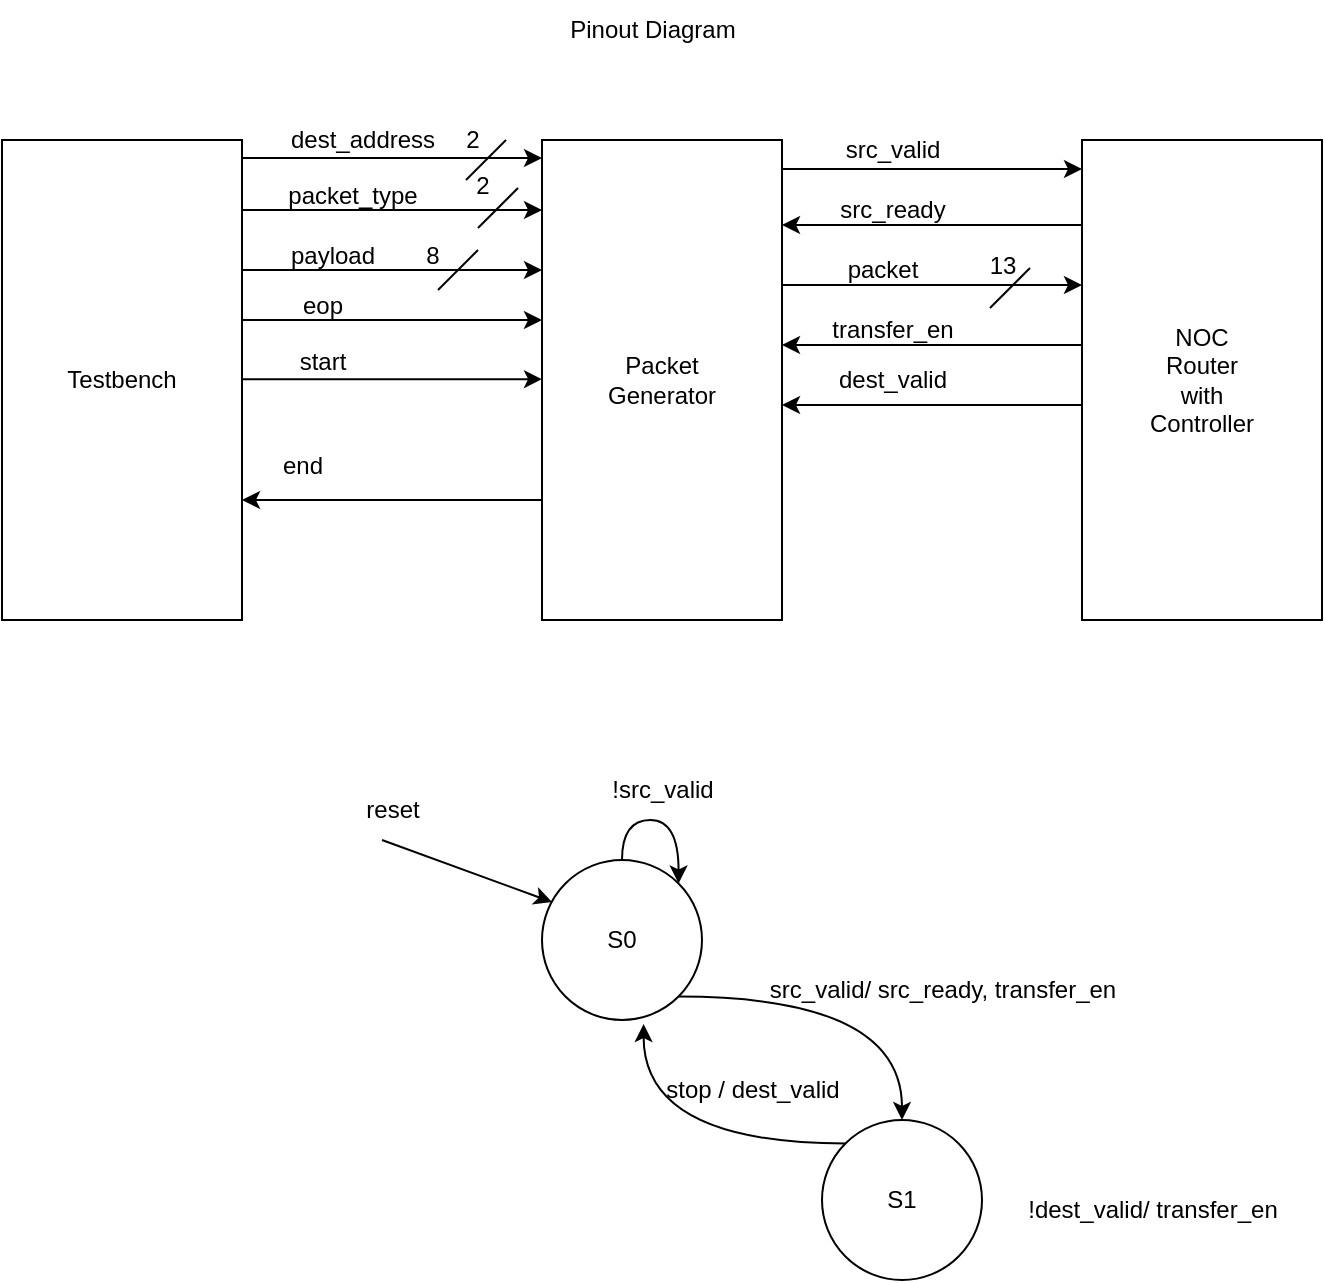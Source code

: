 <mxfile version="24.7.8" pages="2">
  <diagram name="Page-1" id="iGEM-IBr7h7DMKVDJOMU">
    <mxGraphModel dx="953" dy="568" grid="1" gridSize="10" guides="1" tooltips="1" connect="1" arrows="1" fold="1" page="1" pageScale="1" pageWidth="850" pageHeight="1100" math="0" shadow="0">
      <root>
        <mxCell id="0" />
        <mxCell id="1" parent="0" />
        <mxCell id="YFj303eYcoNk-0xLr7Lf-1" value="Testbench" style="rounded=0;whiteSpace=wrap;html=1;" vertex="1" parent="1">
          <mxGeometry x="90" y="120" width="120" height="240" as="geometry" />
        </mxCell>
        <mxCell id="00WxSKmrzNwbh7hd7kRl-1" style="edgeStyle=orthogonalEdgeStyle;rounded=0;orthogonalLoop=1;jettySize=auto;html=1;exitX=0;exitY=0.75;exitDx=0;exitDy=0;entryX=1;entryY=0.75;entryDx=0;entryDy=0;" edge="1" parent="1" source="YFj303eYcoNk-0xLr7Lf-2" target="YFj303eYcoNk-0xLr7Lf-1">
          <mxGeometry relative="1" as="geometry" />
        </mxCell>
        <mxCell id="YFj303eYcoNk-0xLr7Lf-2" value="&lt;div&gt;Packet&lt;/div&gt;&lt;div&gt;Generator&lt;br&gt;&lt;/div&gt;" style="rounded=0;whiteSpace=wrap;html=1;" vertex="1" parent="1">
          <mxGeometry x="360" y="120" width="120" height="240" as="geometry" />
        </mxCell>
        <mxCell id="YFj303eYcoNk-0xLr7Lf-3" value="&lt;div&gt;NOC&lt;br&gt;Router&lt;br&gt;with &lt;br&gt;Controller &lt;br&gt;&lt;/div&gt;" style="rounded=0;whiteSpace=wrap;html=1;" vertex="1" parent="1">
          <mxGeometry x="630" y="120" width="120" height="240" as="geometry" />
        </mxCell>
        <mxCell id="YFj303eYcoNk-0xLr7Lf-4" value="" style="edgeStyle=none;orthogonalLoop=1;jettySize=auto;html=1;rounded=0;" edge="1" parent="1">
          <mxGeometry width="80" relative="1" as="geometry">
            <mxPoint x="210" y="129" as="sourcePoint" />
            <mxPoint x="360" y="129" as="targetPoint" />
            <Array as="points" />
          </mxGeometry>
        </mxCell>
        <mxCell id="YFj303eYcoNk-0xLr7Lf-5" value="" style="edgeStyle=none;orthogonalLoop=1;jettySize=auto;html=1;rounded=0;" edge="1" parent="1">
          <mxGeometry width="80" relative="1" as="geometry">
            <mxPoint x="210" y="155" as="sourcePoint" />
            <mxPoint x="360" y="155" as="targetPoint" />
            <Array as="points" />
          </mxGeometry>
        </mxCell>
        <mxCell id="YFj303eYcoNk-0xLr7Lf-6" value="dest_address" style="text;html=1;align=center;verticalAlign=middle;resizable=0;points=[];autosize=1;strokeColor=none;fillColor=none;" vertex="1" parent="1">
          <mxGeometry x="220" y="105" width="100" height="30" as="geometry" />
        </mxCell>
        <mxCell id="YFj303eYcoNk-0xLr7Lf-7" value="packet_type" style="text;html=1;align=center;verticalAlign=middle;resizable=0;points=[];autosize=1;strokeColor=none;fillColor=none;" vertex="1" parent="1">
          <mxGeometry x="220" y="133" width="90" height="30" as="geometry" />
        </mxCell>
        <mxCell id="YFj303eYcoNk-0xLr7Lf-8" value="" style="edgeStyle=none;orthogonalLoop=1;jettySize=auto;html=1;rounded=0;" edge="1" parent="1">
          <mxGeometry width="80" relative="1" as="geometry">
            <mxPoint x="210" y="185" as="sourcePoint" />
            <mxPoint x="360" y="185" as="targetPoint" />
            <Array as="points" />
          </mxGeometry>
        </mxCell>
        <mxCell id="YFj303eYcoNk-0xLr7Lf-9" value="payload" style="text;html=1;align=center;verticalAlign=middle;resizable=0;points=[];autosize=1;strokeColor=none;fillColor=none;" vertex="1" parent="1">
          <mxGeometry x="220" y="163" width="70" height="30" as="geometry" />
        </mxCell>
        <mxCell id="YFj303eYcoNk-0xLr7Lf-21" value="" style="edgeStyle=none;orthogonalLoop=1;jettySize=auto;html=1;rounded=0;" edge="1" parent="1">
          <mxGeometry width="80" relative="1" as="geometry">
            <mxPoint x="480" y="134.5" as="sourcePoint" />
            <mxPoint x="630" y="134.5" as="targetPoint" />
            <Array as="points" />
          </mxGeometry>
        </mxCell>
        <mxCell id="YFj303eYcoNk-0xLr7Lf-22" value="src_valid" style="text;html=1;align=center;verticalAlign=middle;resizable=0;points=[];autosize=1;strokeColor=none;fillColor=none;" vertex="1" parent="1">
          <mxGeometry x="500" y="110" width="70" height="30" as="geometry" />
        </mxCell>
        <mxCell id="YFj303eYcoNk-0xLr7Lf-23" value="" style="edgeStyle=none;orthogonalLoop=1;jettySize=auto;html=1;rounded=0;" edge="1" parent="1">
          <mxGeometry width="80" relative="1" as="geometry">
            <mxPoint x="630" y="162.5" as="sourcePoint" />
            <mxPoint x="480" y="162.5" as="targetPoint" />
            <Array as="points" />
          </mxGeometry>
        </mxCell>
        <mxCell id="YFj303eYcoNk-0xLr7Lf-24" value="src_ready" style="text;html=1;align=center;verticalAlign=middle;resizable=0;points=[];autosize=1;strokeColor=none;fillColor=none;" vertex="1" parent="1">
          <mxGeometry x="495" y="140" width="80" height="30" as="geometry" />
        </mxCell>
        <mxCell id="YFj303eYcoNk-0xLr7Lf-25" value="" style="edgeStyle=none;orthogonalLoop=1;jettySize=auto;html=1;rounded=0;" edge="1" parent="1">
          <mxGeometry width="80" relative="1" as="geometry">
            <mxPoint x="480" y="192.5" as="sourcePoint" />
            <mxPoint x="630" y="192.5" as="targetPoint" />
            <Array as="points" />
          </mxGeometry>
        </mxCell>
        <mxCell id="YFj303eYcoNk-0xLr7Lf-26" value="packet" style="text;html=1;align=center;verticalAlign=middle;resizable=0;points=[];autosize=1;strokeColor=none;fillColor=none;" vertex="1" parent="1">
          <mxGeometry x="500" y="170" width="60" height="30" as="geometry" />
        </mxCell>
        <mxCell id="YFj303eYcoNk-0xLr7Lf-27" value="" style="edgeStyle=none;orthogonalLoop=1;jettySize=auto;html=1;rounded=0;" edge="1" parent="1">
          <mxGeometry width="80" relative="1" as="geometry">
            <mxPoint x="630" y="222.5" as="sourcePoint" />
            <mxPoint x="480" y="222.5" as="targetPoint" />
            <Array as="points" />
          </mxGeometry>
        </mxCell>
        <mxCell id="YFj303eYcoNk-0xLr7Lf-28" value="transfer_en" style="text;html=1;align=center;verticalAlign=middle;resizable=0;points=[];autosize=1;strokeColor=none;fillColor=none;" vertex="1" parent="1">
          <mxGeometry x="495" y="200" width="80" height="30" as="geometry" />
        </mxCell>
        <mxCell id="YFj303eYcoNk-0xLr7Lf-31" value="" style="edgeStyle=none;orthogonalLoop=1;jettySize=auto;html=1;rounded=0;" edge="1" parent="1">
          <mxGeometry width="80" relative="1" as="geometry">
            <mxPoint x="630" y="252.5" as="sourcePoint" />
            <mxPoint x="480" y="252.5" as="targetPoint" />
            <Array as="points" />
          </mxGeometry>
        </mxCell>
        <mxCell id="YFj303eYcoNk-0xLr7Lf-32" value="dest_valid" style="text;html=1;align=center;verticalAlign=middle;resizable=0;points=[];autosize=1;strokeColor=none;fillColor=none;" vertex="1" parent="1">
          <mxGeometry x="495" y="225" width="80" height="30" as="geometry" />
        </mxCell>
        <mxCell id="YFj303eYcoNk-0xLr7Lf-40" value="" style="edgeStyle=none;orthogonalLoop=1;jettySize=auto;html=1;rounded=0;" edge="1" parent="1">
          <mxGeometry width="80" relative="1" as="geometry">
            <mxPoint x="210" y="210" as="sourcePoint" />
            <mxPoint x="360" y="210" as="targetPoint" />
            <Array as="points" />
          </mxGeometry>
        </mxCell>
        <mxCell id="YFj303eYcoNk-0xLr7Lf-41" value="eop" style="text;html=1;align=center;verticalAlign=middle;resizable=0;points=[];autosize=1;strokeColor=none;fillColor=none;" vertex="1" parent="1">
          <mxGeometry x="230" y="188" width="40" height="30" as="geometry" />
        </mxCell>
        <mxCell id="YFj303eYcoNk-0xLr7Lf-42" value="Pinout Diagram" style="text;html=1;align=center;verticalAlign=middle;resizable=0;points=[];autosize=1;strokeColor=none;fillColor=none;" vertex="1" parent="1">
          <mxGeometry x="360" y="50" width="110" height="30" as="geometry" />
        </mxCell>
        <mxCell id="YFj303eYcoNk-0xLr7Lf-62" style="edgeStyle=orthogonalEdgeStyle;rounded=0;orthogonalLoop=1;jettySize=auto;html=1;exitX=1;exitY=1;exitDx=0;exitDy=0;curved=1;" edge="1" parent="1" source="YFj303eYcoNk-0xLr7Lf-43" target="YFj303eYcoNk-0xLr7Lf-61">
          <mxGeometry relative="1" as="geometry" />
        </mxCell>
        <mxCell id="YFj303eYcoNk-0xLr7Lf-43" value="S0" style="ellipse;whiteSpace=wrap;html=1;aspect=fixed;" vertex="1" parent="1">
          <mxGeometry x="360" y="480" width="80" height="80" as="geometry" />
        </mxCell>
        <mxCell id="YFj303eYcoNk-0xLr7Lf-44" value="" style="endArrow=classic;html=1;rounded=0;entryX=0.063;entryY=0.263;entryDx=0;entryDy=0;entryPerimeter=0;" edge="1" parent="1" target="YFj303eYcoNk-0xLr7Lf-43">
          <mxGeometry width="50" height="50" relative="1" as="geometry">
            <mxPoint x="280" y="470" as="sourcePoint" />
            <mxPoint x="330" y="420" as="targetPoint" />
          </mxGeometry>
        </mxCell>
        <mxCell id="YFj303eYcoNk-0xLr7Lf-45" value="reset" style="text;html=1;align=center;verticalAlign=middle;resizable=0;points=[];autosize=1;strokeColor=none;fillColor=none;" vertex="1" parent="1">
          <mxGeometry x="260" y="440" width="50" height="30" as="geometry" />
        </mxCell>
        <mxCell id="YFj303eYcoNk-0xLr7Lf-46" value="" style="endArrow=none;html=1;rounded=0;" edge="1" parent="1">
          <mxGeometry width="50" height="50" relative="1" as="geometry">
            <mxPoint x="322" y="140" as="sourcePoint" />
            <mxPoint x="342" y="120" as="targetPoint" />
          </mxGeometry>
        </mxCell>
        <mxCell id="YFj303eYcoNk-0xLr7Lf-47" value="" style="endArrow=none;html=1;rounded=0;" edge="1" parent="1">
          <mxGeometry width="50" height="50" relative="1" as="geometry">
            <mxPoint x="328" y="164" as="sourcePoint" />
            <mxPoint x="348" y="144" as="targetPoint" />
          </mxGeometry>
        </mxCell>
        <mxCell id="YFj303eYcoNk-0xLr7Lf-48" value="" style="endArrow=none;html=1;rounded=0;" edge="1" parent="1">
          <mxGeometry width="50" height="50" relative="1" as="geometry">
            <mxPoint x="308" y="195" as="sourcePoint" />
            <mxPoint x="328" y="175" as="targetPoint" />
          </mxGeometry>
        </mxCell>
        <mxCell id="YFj303eYcoNk-0xLr7Lf-49" value="" style="endArrow=none;html=1;rounded=0;" edge="1" parent="1">
          <mxGeometry width="50" height="50" relative="1" as="geometry">
            <mxPoint x="584" y="204" as="sourcePoint" />
            <mxPoint x="604" y="184" as="targetPoint" />
          </mxGeometry>
        </mxCell>
        <mxCell id="YFj303eYcoNk-0xLr7Lf-50" value="2" style="text;html=1;align=center;verticalAlign=middle;resizable=0;points=[];autosize=1;strokeColor=none;fillColor=none;" vertex="1" parent="1">
          <mxGeometry x="310" y="105" width="30" height="30" as="geometry" />
        </mxCell>
        <mxCell id="YFj303eYcoNk-0xLr7Lf-51" value="2" style="text;html=1;align=center;verticalAlign=middle;resizable=0;points=[];autosize=1;strokeColor=none;fillColor=none;" vertex="1" parent="1">
          <mxGeometry x="315" y="128" width="30" height="30" as="geometry" />
        </mxCell>
        <mxCell id="YFj303eYcoNk-0xLr7Lf-52" value="8" style="text;html=1;align=center;verticalAlign=middle;resizable=0;points=[];autosize=1;strokeColor=none;fillColor=none;" vertex="1" parent="1">
          <mxGeometry x="290" y="163" width="30" height="30" as="geometry" />
        </mxCell>
        <mxCell id="YFj303eYcoNk-0xLr7Lf-53" value="13" style="text;html=1;align=center;verticalAlign=middle;resizable=0;points=[];autosize=1;strokeColor=none;fillColor=none;" vertex="1" parent="1">
          <mxGeometry x="570" y="168" width="40" height="30" as="geometry" />
        </mxCell>
        <mxCell id="YFj303eYcoNk-0xLr7Lf-57" style="edgeStyle=orthogonalEdgeStyle;rounded=0;orthogonalLoop=1;jettySize=auto;html=1;exitX=0.5;exitY=0;exitDx=0;exitDy=0;entryX=1;entryY=0;entryDx=0;entryDy=0;curved=1;" edge="1" parent="1" source="YFj303eYcoNk-0xLr7Lf-43" target="YFj303eYcoNk-0xLr7Lf-43">
          <mxGeometry relative="1" as="geometry">
            <Array as="points">
              <mxPoint x="400" y="460" />
              <mxPoint x="428" y="460" />
            </Array>
          </mxGeometry>
        </mxCell>
        <mxCell id="YFj303eYcoNk-0xLr7Lf-58" value="!src_valid" style="text;html=1;align=center;verticalAlign=middle;resizable=0;points=[];autosize=1;strokeColor=none;fillColor=none;" vertex="1" parent="1">
          <mxGeometry x="385" y="430" width="70" height="30" as="geometry" />
        </mxCell>
        <mxCell id="YFj303eYcoNk-0xLr7Lf-59" value="" style="edgeStyle=none;orthogonalLoop=1;jettySize=auto;html=1;rounded=0;" edge="1" parent="1">
          <mxGeometry width="80" relative="1" as="geometry">
            <mxPoint x="210" y="239.58" as="sourcePoint" />
            <mxPoint x="360" y="239.58" as="targetPoint" />
            <Array as="points" />
          </mxGeometry>
        </mxCell>
        <mxCell id="YFj303eYcoNk-0xLr7Lf-60" value="start" style="text;html=1;align=center;verticalAlign=middle;resizable=0;points=[];autosize=1;strokeColor=none;fillColor=none;" vertex="1" parent="1">
          <mxGeometry x="225" y="216" width="50" height="30" as="geometry" />
        </mxCell>
        <mxCell id="YFj303eYcoNk-0xLr7Lf-61" value="S1" style="ellipse;whiteSpace=wrap;html=1;aspect=fixed;" vertex="1" parent="1">
          <mxGeometry x="500" y="610" width="80" height="80" as="geometry" />
        </mxCell>
        <mxCell id="YFj303eYcoNk-0xLr7Lf-63" value="src_valid/ src_ready, transfer_en" style="text;html=1;align=center;verticalAlign=middle;resizable=0;points=[];autosize=1;strokeColor=none;fillColor=none;" vertex="1" parent="1">
          <mxGeometry x="460" y="530" width="200" height="30" as="geometry" />
        </mxCell>
        <mxCell id="YFj303eYcoNk-0xLr7Lf-65" value="!dest_valid/ transfer_en" style="text;html=1;align=center;verticalAlign=middle;resizable=0;points=[];autosize=1;strokeColor=none;fillColor=none;" vertex="1" parent="1">
          <mxGeometry x="590" y="640" width="150" height="30" as="geometry" />
        </mxCell>
        <mxCell id="YFj303eYcoNk-0xLr7Lf-88" style="edgeStyle=orthogonalEdgeStyle;rounded=0;orthogonalLoop=1;jettySize=auto;html=1;exitX=0;exitY=0;exitDx=0;exitDy=0;entryX=0.635;entryY=1.025;entryDx=0;entryDy=0;entryPerimeter=0;curved=1;" edge="1" parent="1" source="YFj303eYcoNk-0xLr7Lf-61" target="YFj303eYcoNk-0xLr7Lf-43">
          <mxGeometry relative="1" as="geometry" />
        </mxCell>
        <mxCell id="YFj303eYcoNk-0xLr7Lf-89" value="stop / dest_valid" style="text;html=1;align=center;verticalAlign=middle;resizable=0;points=[];autosize=1;strokeColor=none;fillColor=none;" vertex="1" parent="1">
          <mxGeometry x="410" y="580" width="110" height="30" as="geometry" />
        </mxCell>
        <mxCell id="00WxSKmrzNwbh7hd7kRl-2" value="end" style="text;html=1;align=center;verticalAlign=middle;resizable=0;points=[];autosize=1;strokeColor=none;fillColor=none;" vertex="1" parent="1">
          <mxGeometry x="220" y="268" width="40" height="30" as="geometry" />
        </mxCell>
      </root>
    </mxGraphModel>
  </diagram>
  <diagram id="2fG7KVjIAT6vduGLJK6E" name="Page-2">
    <mxGraphModel dx="810" dy="483" grid="1" gridSize="10" guides="1" tooltips="1" connect="1" arrows="1" fold="1" page="1" pageScale="1" pageWidth="850" pageHeight="1100" math="0" shadow="0">
      <root>
        <mxCell id="0" />
        <mxCell id="1" parent="0" />
        <mxCell id="7Yyz0w7mEjBxyOWhJi1k-1" style="edgeStyle=orthogonalEdgeStyle;rounded=0;orthogonalLoop=1;jettySize=auto;html=1;exitX=1;exitY=1;exitDx=0;exitDy=0;curved=1;" edge="1" parent="1" source="7Yyz0w7mEjBxyOWhJi1k-2" target="7Yyz0w7mEjBxyOWhJi1k-9">
          <mxGeometry relative="1" as="geometry" />
        </mxCell>
        <mxCell id="7Yyz0w7mEjBxyOWhJi1k-2" value="S0" style="ellipse;whiteSpace=wrap;html=1;aspect=fixed;" vertex="1" parent="1">
          <mxGeometry x="360" y="480" width="80" height="80" as="geometry" />
        </mxCell>
        <mxCell id="7Yyz0w7mEjBxyOWhJi1k-3" value="" style="endArrow=classic;html=1;rounded=0;entryX=0.063;entryY=0.263;entryDx=0;entryDy=0;entryPerimeter=0;" edge="1" parent="1" target="7Yyz0w7mEjBxyOWhJi1k-2">
          <mxGeometry width="50" height="50" relative="1" as="geometry">
            <mxPoint x="280" y="470" as="sourcePoint" />
            <mxPoint x="330" y="420" as="targetPoint" />
          </mxGeometry>
        </mxCell>
        <mxCell id="7Yyz0w7mEjBxyOWhJi1k-4" value="reset" style="text;html=1;align=center;verticalAlign=middle;resizable=0;points=[];autosize=1;strokeColor=none;fillColor=none;" vertex="1" parent="1">
          <mxGeometry x="260" y="440" width="50" height="30" as="geometry" />
        </mxCell>
        <mxCell id="7Yyz0w7mEjBxyOWhJi1k-5" style="edgeStyle=orthogonalEdgeStyle;rounded=0;orthogonalLoop=1;jettySize=auto;html=1;exitX=0.5;exitY=0;exitDx=0;exitDy=0;entryX=1;entryY=0;entryDx=0;entryDy=0;curved=1;" edge="1" parent="1" source="7Yyz0w7mEjBxyOWhJi1k-2" target="7Yyz0w7mEjBxyOWhJi1k-2">
          <mxGeometry relative="1" as="geometry">
            <Array as="points">
              <mxPoint x="400" y="460" />
              <mxPoint x="428" y="460" />
            </Array>
          </mxGeometry>
        </mxCell>
        <mxCell id="7Yyz0w7mEjBxyOWhJi1k-6" value="!src_valid" style="text;html=1;align=center;verticalAlign=middle;resizable=0;points=[];autosize=1;strokeColor=none;fillColor=none;" vertex="1" parent="1">
          <mxGeometry x="385" y="430" width="70" height="30" as="geometry" />
        </mxCell>
        <mxCell id="7Yyz0w7mEjBxyOWhJi1k-7" style="edgeStyle=orthogonalEdgeStyle;rounded=0;orthogonalLoop=1;jettySize=auto;html=1;exitX=0;exitY=1;exitDx=0;exitDy=0;entryX=1;entryY=0;entryDx=0;entryDy=0;curved=1;" edge="1" parent="1" source="7Yyz0w7mEjBxyOWhJi1k-9" target="7Yyz0w7mEjBxyOWhJi1k-14">
          <mxGeometry relative="1" as="geometry" />
        </mxCell>
        <mxCell id="7Yyz0w7mEjBxyOWhJi1k-8" style="edgeStyle=orthogonalEdgeStyle;rounded=0;orthogonalLoop=1;jettySize=auto;html=1;exitX=0;exitY=0.5;exitDx=0;exitDy=0;" edge="1" parent="1" source="7Yyz0w7mEjBxyOWhJi1k-9">
          <mxGeometry relative="1" as="geometry">
            <mxPoint x="260" y="650.333" as="targetPoint" />
          </mxGeometry>
        </mxCell>
        <mxCell id="7Yyz0w7mEjBxyOWhJi1k-9" value="S1" style="ellipse;whiteSpace=wrap;html=1;aspect=fixed;" vertex="1" parent="1">
          <mxGeometry x="500" y="610" width="80" height="80" as="geometry" />
        </mxCell>
        <mxCell id="7Yyz0w7mEjBxyOWhJi1k-10" value="src_valid/ src_ready, transfer_en" style="text;html=1;align=center;verticalAlign=middle;resizable=0;points=[];autosize=1;strokeColor=none;fillColor=none;" vertex="1" parent="1">
          <mxGeometry x="460" y="530" width="200" height="30" as="geometry" />
        </mxCell>
        <mxCell id="7Yyz0w7mEjBxyOWhJi1k-11" style="edgeStyle=orthogonalEdgeStyle;rounded=0;orthogonalLoop=1;jettySize=auto;html=1;exitX=1;exitY=0.5;exitDx=0;exitDy=0;entryX=0.75;entryY=1;entryDx=0;entryDy=0;entryPerimeter=0;curved=1;" edge="1" parent="1" source="7Yyz0w7mEjBxyOWhJi1k-9" target="7Yyz0w7mEjBxyOWhJi1k-9">
          <mxGeometry relative="1" as="geometry" />
        </mxCell>
        <mxCell id="7Yyz0w7mEjBxyOWhJi1k-12" value="!dest_valid/ transfer_en" style="text;html=1;align=center;verticalAlign=middle;resizable=0;points=[];autosize=1;strokeColor=none;fillColor=none;" vertex="1" parent="1">
          <mxGeometry x="590" y="640" width="150" height="30" as="geometry" />
        </mxCell>
        <mxCell id="7Yyz0w7mEjBxyOWhJi1k-13" style="edgeStyle=orthogonalEdgeStyle;rounded=0;orthogonalLoop=1;jettySize=auto;html=1;exitX=0;exitY=0.5;exitDx=0;exitDy=0;entryX=0.5;entryY=1;entryDx=0;entryDy=0;curved=1;" edge="1" parent="1" source="7Yyz0w7mEjBxyOWhJi1k-14" target="7Yyz0w7mEjBxyOWhJi1k-15">
          <mxGeometry relative="1" as="geometry" />
        </mxCell>
        <mxCell id="7Yyz0w7mEjBxyOWhJi1k-14" value="S2" style="ellipse;whiteSpace=wrap;html=1;aspect=fixed;" vertex="1" parent="1">
          <mxGeometry x="360" y="810" width="80" height="80" as="geometry" />
        </mxCell>
        <mxCell id="7Yyz0w7mEjBxyOWhJi1k-15" value="S2" style="ellipse;whiteSpace=wrap;html=1;aspect=fixed;" vertex="1" parent="1">
          <mxGeometry x="180" y="610" width="80" height="80" as="geometry" />
        </mxCell>
        <mxCell id="7Yyz0w7mEjBxyOWhJi1k-16" value="&lt;div&gt;!dest_ready /&amp;nbsp;&lt;/div&gt;&lt;div&gt;dest_valid&lt;/div&gt;" style="text;html=1;align=center;verticalAlign=middle;resizable=0;points=[];autosize=1;strokeColor=none;fillColor=none;" vertex="1" parent="1">
          <mxGeometry x="315" y="608" width="100" height="40" as="geometry" />
        </mxCell>
        <mxCell id="7Yyz0w7mEjBxyOWhJi1k-17" style="edgeStyle=orthogonalEdgeStyle;rounded=0;orthogonalLoop=1;jettySize=auto;html=1;exitX=1;exitY=0;exitDx=0;exitDy=0;entryX=0;entryY=0.629;entryDx=0;entryDy=0;entryPerimeter=0;" edge="1" parent="1" source="7Yyz0w7mEjBxyOWhJi1k-15" target="7Yyz0w7mEjBxyOWhJi1k-2">
          <mxGeometry relative="1" as="geometry" />
        </mxCell>
        <mxCell id="7Yyz0w7mEjBxyOWhJi1k-18" style="edgeStyle=orthogonalEdgeStyle;rounded=0;orthogonalLoop=1;jettySize=auto;html=1;exitX=1;exitY=1;exitDx=0;exitDy=0;entryX=0.146;entryY=0.223;entryDx=0;entryDy=0;entryPerimeter=0;curved=1;" edge="1" parent="1" source="7Yyz0w7mEjBxyOWhJi1k-15" target="7Yyz0w7mEjBxyOWhJi1k-14">
          <mxGeometry relative="1" as="geometry" />
        </mxCell>
        <mxCell id="7Yyz0w7mEjBxyOWhJi1k-19" value="stop/dest_valid" style="text;html=1;align=center;verticalAlign=middle;resizable=0;points=[];autosize=1;strokeColor=none;fillColor=none;" vertex="1" parent="1">
          <mxGeometry x="205" y="560" width="100" height="30" as="geometry" />
        </mxCell>
        <mxCell id="7Yyz0w7mEjBxyOWhJi1k-20" style="edgeStyle=orthogonalEdgeStyle;rounded=0;orthogonalLoop=1;jettySize=auto;html=1;exitX=0;exitY=0;exitDx=0;exitDy=0;entryX=0.01;entryY=0.608;entryDx=0;entryDy=0;entryPerimeter=0;curved=1;" edge="1" parent="1" source="7Yyz0w7mEjBxyOWhJi1k-15" target="7Yyz0w7mEjBxyOWhJi1k-15">
          <mxGeometry relative="1" as="geometry">
            <Array as="points">
              <mxPoint x="130" y="622" />
              <mxPoint x="130" y="659" />
            </Array>
          </mxGeometry>
        </mxCell>
        <mxCell id="7Yyz0w7mEjBxyOWhJi1k-21" value="!stop, !dest_ready" style="text;html=1;align=center;verticalAlign=middle;resizable=0;points=[];autosize=1;strokeColor=none;fillColor=none;" vertex="1" parent="1">
          <mxGeometry x="20" y="608" width="120" height="30" as="geometry" />
        </mxCell>
        <mxCell id="7Yyz0w7mEjBxyOWhJi1k-22" value="dest_ready / dest_valid" style="text;html=1;align=center;verticalAlign=middle;resizable=0;points=[];autosize=1;strokeColor=none;fillColor=none;" vertex="1" parent="1">
          <mxGeometry x="440" y="740" width="150" height="30" as="geometry" />
        </mxCell>
        <mxCell id="7Yyz0w7mEjBxyOWhJi1k-23" value="dest_ready / dest_valid" style="text;html=1;align=center;verticalAlign=middle;resizable=0;points=[];autosize=1;strokeColor=none;fillColor=none;" vertex="1" parent="1">
          <mxGeometry x="255" y="710" width="150" height="30" as="geometry" />
        </mxCell>
        <mxCell id="7Yyz0w7mEjBxyOWhJi1k-24" value="!dest_ready / dest_valid" style="text;html=1;align=center;verticalAlign=middle;resizable=0;points=[];autosize=1;strokeColor=none;fillColor=none;" vertex="1" parent="1">
          <mxGeometry x="100" y="790" width="150" height="30" as="geometry" />
        </mxCell>
        <mxCell id="7Yyz0w7mEjBxyOWhJi1k-25" style="edgeStyle=orthogonalEdgeStyle;rounded=0;orthogonalLoop=1;jettySize=auto;html=1;exitX=0;exitY=0;exitDx=0;exitDy=0;entryX=0.635;entryY=1.025;entryDx=0;entryDy=0;entryPerimeter=0;curved=1;" edge="1" parent="1" source="7Yyz0w7mEjBxyOWhJi1k-9" target="7Yyz0w7mEjBxyOWhJi1k-2">
          <mxGeometry relative="1" as="geometry" />
        </mxCell>
        <mxCell id="7Yyz0w7mEjBxyOWhJi1k-26" value="stop/dest_valid" style="text;html=1;align=center;verticalAlign=middle;resizable=0;points=[];autosize=1;strokeColor=none;fillColor=none;" vertex="1" parent="1">
          <mxGeometry x="415" y="580" width="100" height="30" as="geometry" />
        </mxCell>
      </root>
    </mxGraphModel>
  </diagram>
</mxfile>
